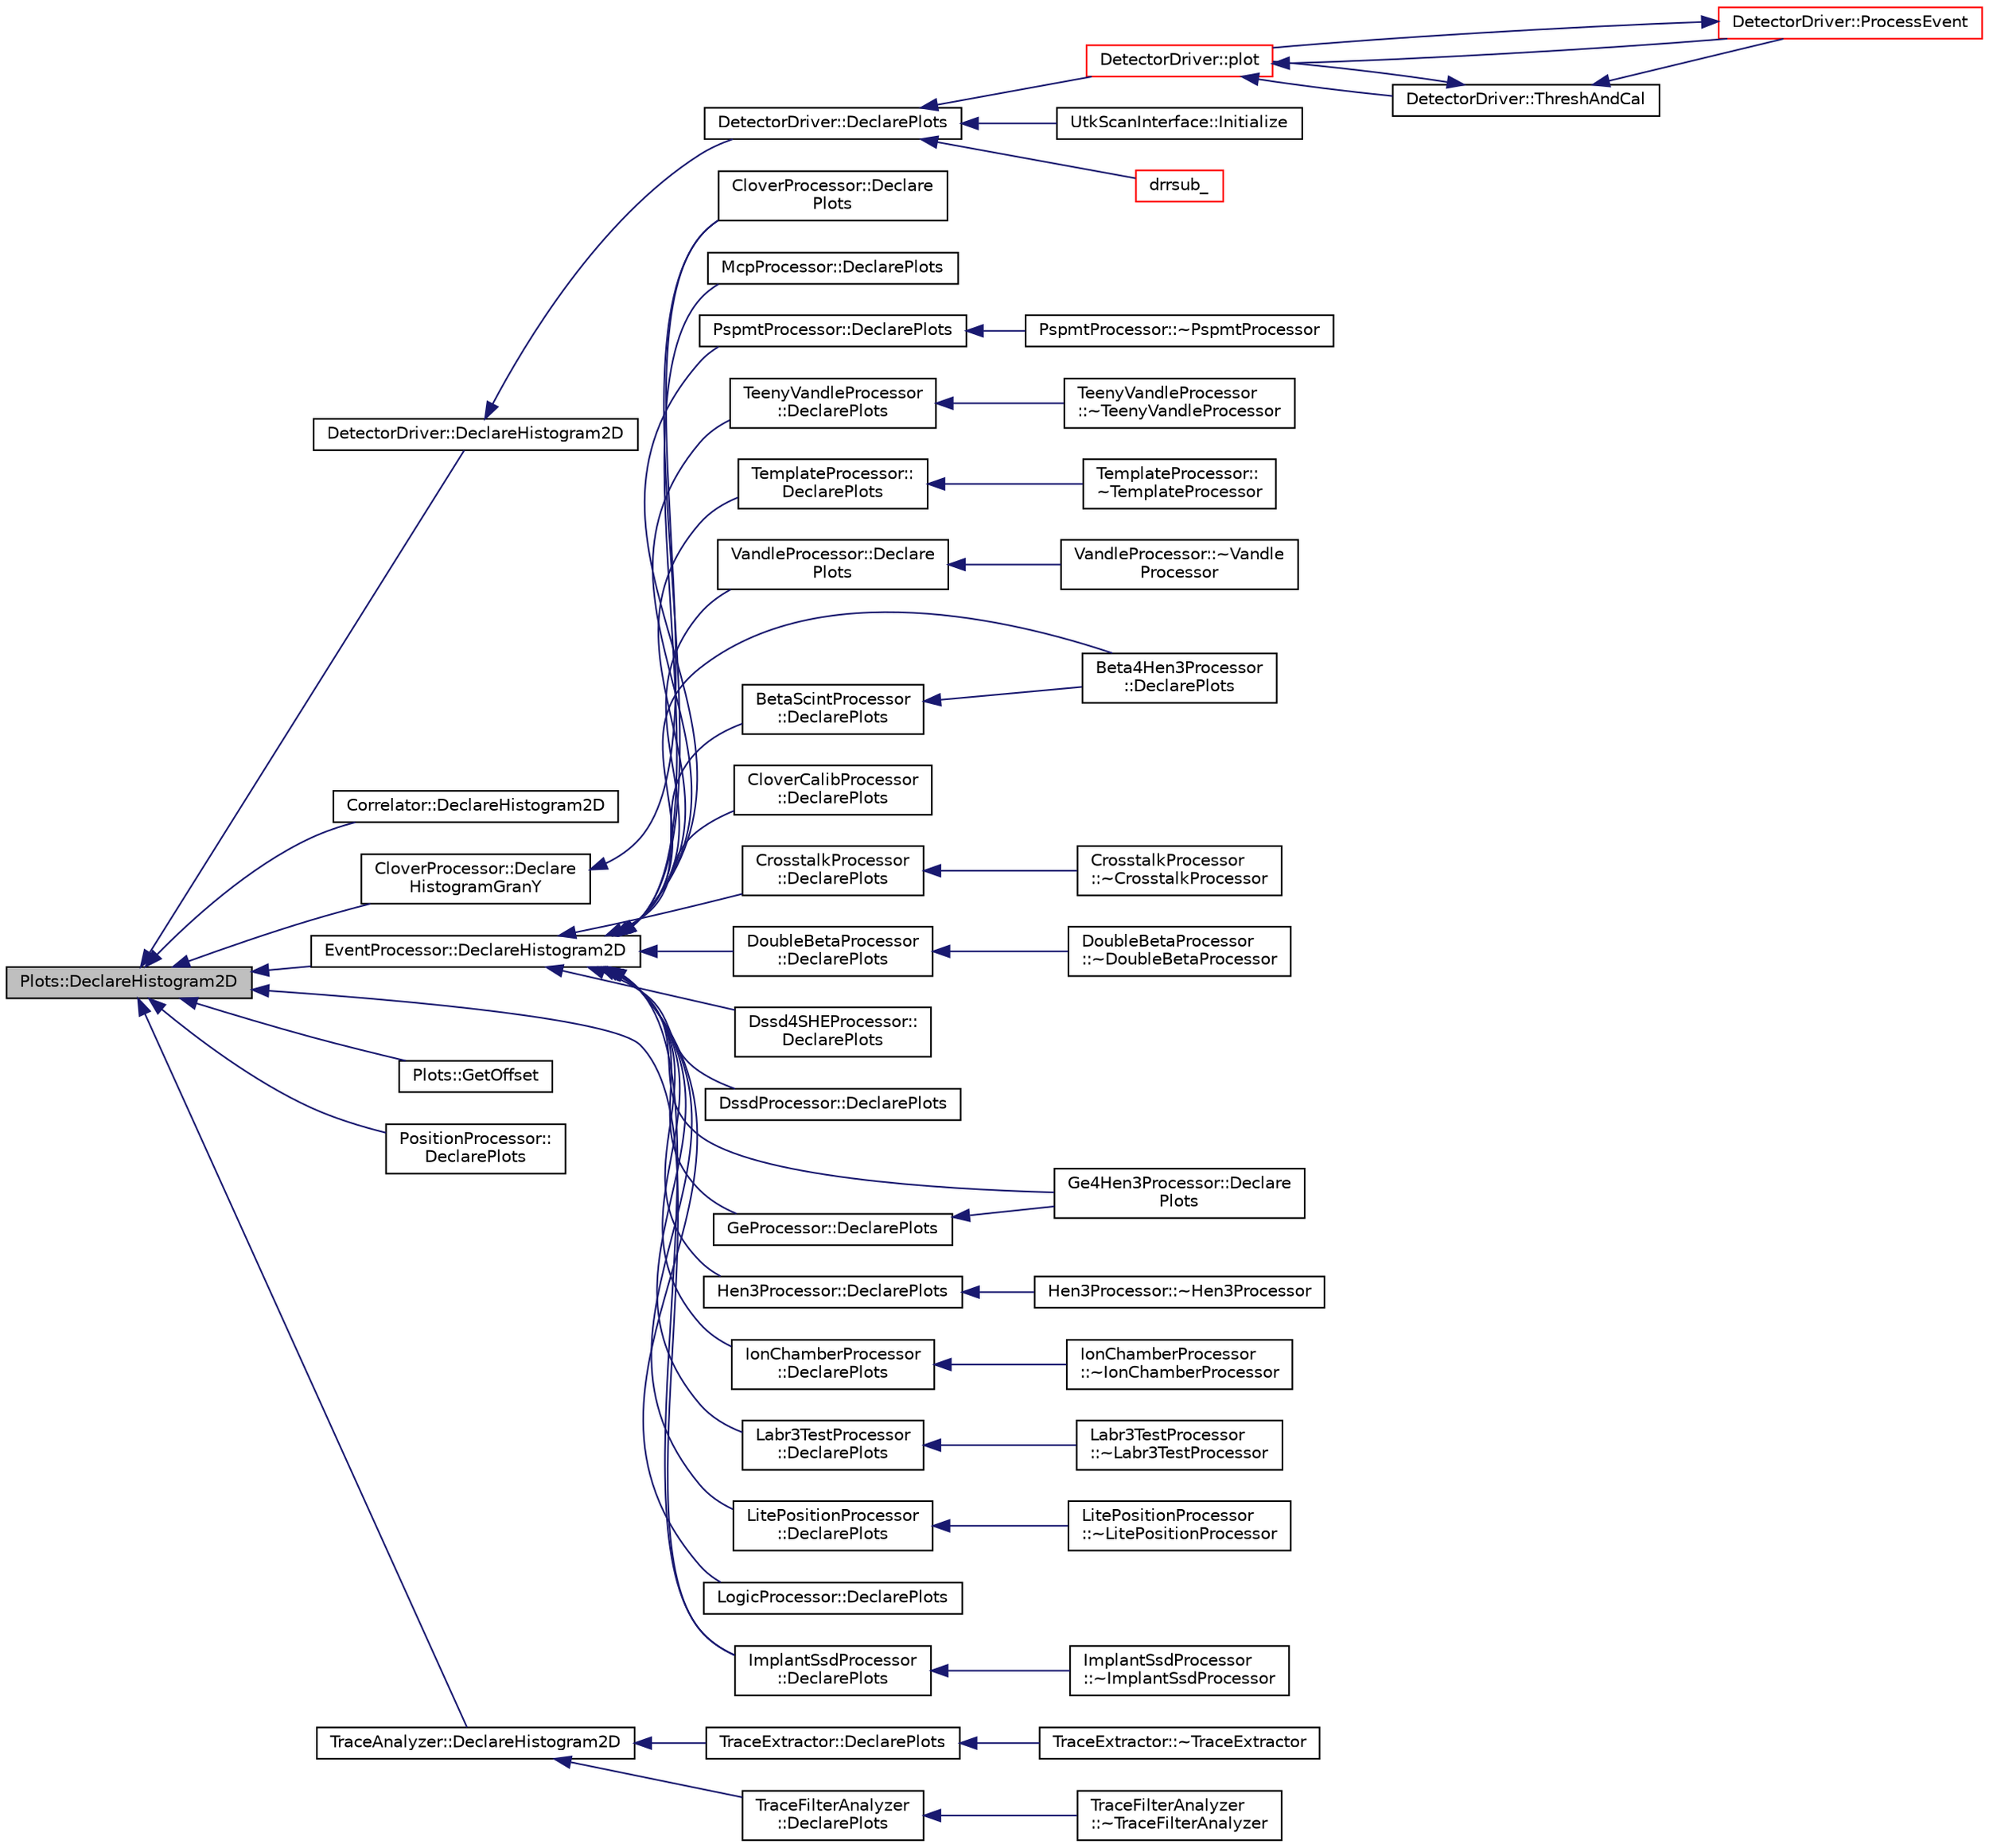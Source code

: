 digraph "Plots::DeclareHistogram2D"
{
  edge [fontname="Helvetica",fontsize="10",labelfontname="Helvetica",labelfontsize="10"];
  node [fontname="Helvetica",fontsize="10",shape=record];
  rankdir="LR";
  Node1 [label="Plots::DeclareHistogram2D",height=0.2,width=0.4,color="black", fillcolor="grey75", style="filled", fontcolor="black"];
  Node1 -> Node2 [dir="back",color="midnightblue",fontsize="10",style="solid",fontname="Helvetica"];
  Node2 [label="CloverProcessor::Declare\lHistogramGranY",height=0.2,width=0.4,color="black", fillcolor="white", style="filled",URL="$d5/d01/class_clover_processor.html#a5598774b3984e10183799d08100864ca"];
  Node2 -> Node3 [dir="back",color="midnightblue",fontsize="10",style="solid",fontname="Helvetica"];
  Node3 [label="CloverProcessor::Declare\lPlots",height=0.2,width=0.4,color="black", fillcolor="white", style="filled",URL="$d5/d01/class_clover_processor.html#a241e49aeddae9b8bcb5be9e7192d81a7"];
  Node1 -> Node4 [dir="back",color="midnightblue",fontsize="10",style="solid",fontname="Helvetica"];
  Node4 [label="Correlator::DeclareHistogram2D",height=0.2,width=0.4,color="black", fillcolor="white", style="filled",URL="$df/d86/class_correlator.html#a78c13f9fbc37ab4ee62bdea80111172b",tooltip="Declares a 2D histogram calls the C++ wrapper for DAMM. "];
  Node1 -> Node5 [dir="back",color="midnightblue",fontsize="10",style="solid",fontname="Helvetica"];
  Node5 [label="DetectorDriver::DeclareHistogram2D",height=0.2,width=0.4,color="black", fillcolor="white", style="filled",URL="$de/d91/class_detector_driver.html#ac59589819db9e526e9abecb6328cc0e4",tooltip="Declares a 2D histogram calls the C++ wrapper for DAMM. "];
  Node5 -> Node6 [dir="back",color="midnightblue",fontsize="10",style="solid",fontname="Helvetica"];
  Node6 [label="DetectorDriver::DeclarePlots",height=0.2,width=0.4,color="black", fillcolor="white", style="filled",URL="$de/d91/class_detector_driver.html#a8810acdc149879688b81ec333531a28e"];
  Node6 -> Node7 [dir="back",color="midnightblue",fontsize="10",style="solid",fontname="Helvetica"];
  Node7 [label="DetectorDriver::plot",height=0.2,width=0.4,color="red", fillcolor="white", style="filled",URL="$de/d91/class_detector_driver.html#a3a556ab94a878e057dea8a081d0df55a",tooltip="Plots into histogram defined by dammId. "];
  Node7 -> Node8 [dir="back",color="midnightblue",fontsize="10",style="solid",fontname="Helvetica"];
  Node8 [label="DetectorDriver::ProcessEvent",height=0.2,width=0.4,color="red", fillcolor="white", style="filled",URL="$de/d91/class_detector_driver.html#a19c152206c95dfbc2a98ffd1d002165e",tooltip="Control of the event processing. "];
  Node8 -> Node7 [dir="back",color="midnightblue",fontsize="10",style="solid",fontname="Helvetica"];
  Node7 -> Node9 [dir="back",color="midnightblue",fontsize="10",style="solid",fontname="Helvetica"];
  Node9 [label="DetectorDriver::ThreshAndCal",height=0.2,width=0.4,color="black", fillcolor="white", style="filled",URL="$de/d91/class_detector_driver.html#a2ae4e98c641d49183631eceb40dc19bb",tooltip="Check threshold and calibrate each channel. Check the thresholds and calibrate the energy for each ch..."];
  Node9 -> Node8 [dir="back",color="midnightblue",fontsize="10",style="solid",fontname="Helvetica"];
  Node9 -> Node7 [dir="back",color="midnightblue",fontsize="10",style="solid",fontname="Helvetica"];
  Node6 -> Node10 [dir="back",color="midnightblue",fontsize="10",style="solid",fontname="Helvetica"];
  Node10 [label="UtkScanInterface::Initialize",height=0.2,width=0.4,color="black", fillcolor="white", style="filled",URL="$db/d6c/class_utk_scan_interface.html#a97f114b210931247250458851cead748"];
  Node6 -> Node11 [dir="back",color="midnightblue",fontsize="10",style="solid",fontname="Helvetica"];
  Node11 [label="drrsub_",height=0.2,width=0.4,color="red", fillcolor="white", style="filled",URL="$d1/dd5/utkscanor_8cpp.html#a09d29445a46de775722e95fcbe9eb20b",tooltip="Defines the main interface with the SCANOR library, the program essentially starts here..."];
  Node1 -> Node12 [dir="back",color="midnightblue",fontsize="10",style="solid",fontname="Helvetica"];
  Node12 [label="EventProcessor::DeclareHistogram2D",height=0.2,width=0.4,color="black", fillcolor="white", style="filled",URL="$d6/d65/class_event_processor.html#a37b6d5ad90cc6e55c8021682a355764a",tooltip="Declares a 2D histogram calls the C++ wrapper for DAMM. "];
  Node12 -> Node13 [dir="back",color="midnightblue",fontsize="10",style="solid",fontname="Helvetica"];
  Node13 [label="Beta4Hen3Processor\l::DeclarePlots",height=0.2,width=0.4,color="black", fillcolor="white", style="filled",URL="$db/d92/class_beta4_hen3_processor.html#a113815033762b9388796cdf850b85ce7"];
  Node12 -> Node14 [dir="back",color="midnightblue",fontsize="10",style="solid",fontname="Helvetica"];
  Node14 [label="BetaScintProcessor\l::DeclarePlots",height=0.2,width=0.4,color="black", fillcolor="white", style="filled",URL="$d4/de4/class_beta_scint_processor.html#a906c4fa539c4200a7cc4a143a01c8de5"];
  Node14 -> Node13 [dir="back",color="midnightblue",fontsize="10",style="solid",fontname="Helvetica"];
  Node12 -> Node15 [dir="back",color="midnightblue",fontsize="10",style="solid",fontname="Helvetica"];
  Node15 [label="CloverCalibProcessor\l::DeclarePlots",height=0.2,width=0.4,color="black", fillcolor="white", style="filled",URL="$db/d4e/class_clover_calib_processor.html#a1146803513792bfb64aa664d0258cee4"];
  Node12 -> Node3 [dir="back",color="midnightblue",fontsize="10",style="solid",fontname="Helvetica"];
  Node12 -> Node16 [dir="back",color="midnightblue",fontsize="10",style="solid",fontname="Helvetica"];
  Node16 [label="CrosstalkProcessor\l::DeclarePlots",height=0.2,width=0.4,color="black", fillcolor="white", style="filled",URL="$de/d3c/class_crosstalk_processor.html#a0b3f4f255e3d793dc178d5d5a8fb6bb9"];
  Node16 -> Node17 [dir="back",color="midnightblue",fontsize="10",style="solid",fontname="Helvetica"];
  Node17 [label="CrosstalkProcessor\l::~CrosstalkProcessor",height=0.2,width=0.4,color="black", fillcolor="white", style="filled",URL="$de/d3c/class_crosstalk_processor.html#a974ad94596916e6d24e863dcbec1058c"];
  Node12 -> Node18 [dir="back",color="midnightblue",fontsize="10",style="solid",fontname="Helvetica"];
  Node18 [label="DoubleBetaProcessor\l::DeclarePlots",height=0.2,width=0.4,color="black", fillcolor="white", style="filled",URL="$de/d4f/class_double_beta_processor.html#a0b75e14f81a11f8a00b64e54e277ed3e"];
  Node18 -> Node19 [dir="back",color="midnightblue",fontsize="10",style="solid",fontname="Helvetica"];
  Node19 [label="DoubleBetaProcessor\l::~DoubleBetaProcessor",height=0.2,width=0.4,color="black", fillcolor="white", style="filled",URL="$de/d4f/class_double_beta_processor.html#a0cdcf5970bbc0f7539d23978f3b83242"];
  Node12 -> Node20 [dir="back",color="midnightblue",fontsize="10",style="solid",fontname="Helvetica"];
  Node20 [label="Dssd4SHEProcessor::\lDeclarePlots",height=0.2,width=0.4,color="black", fillcolor="white", style="filled",URL="$db/da8/class_dssd4_s_h_e_processor.html#a9da412065cc7d5d352afddbc5adfb99d"];
  Node12 -> Node21 [dir="back",color="midnightblue",fontsize="10",style="solid",fontname="Helvetica"];
  Node21 [label="DssdProcessor::DeclarePlots",height=0.2,width=0.4,color="black", fillcolor="white", style="filled",URL="$d4/d67/class_dssd_processor.html#a22d452c173f0e5136f384f5d236608fb"];
  Node12 -> Node22 [dir="back",color="midnightblue",fontsize="10",style="solid",fontname="Helvetica"];
  Node22 [label="Ge4Hen3Processor::Declare\lPlots",height=0.2,width=0.4,color="black", fillcolor="white", style="filled",URL="$d5/df2/class_ge4_hen3_processor.html#a918c80547f182063df5070f2616457ef"];
  Node12 -> Node23 [dir="back",color="midnightblue",fontsize="10",style="solid",fontname="Helvetica"];
  Node23 [label="GeProcessor::DeclarePlots",height=0.2,width=0.4,color="black", fillcolor="white", style="filled",URL="$d2/d54/class_ge_processor.html#a34a3e914ec6735a70ee2898fcd726747",tooltip="Declare the plots for the processor. "];
  Node23 -> Node22 [dir="back",color="midnightblue",fontsize="10",style="solid",fontname="Helvetica"];
  Node12 -> Node24 [dir="back",color="midnightblue",fontsize="10",style="solid",fontname="Helvetica"];
  Node24 [label="Hen3Processor::DeclarePlots",height=0.2,width=0.4,color="black", fillcolor="white", style="filled",URL="$d6/d4e/class_hen3_processor.html#a5cf9c74ceb94a1989db9330ec33c1eae"];
  Node24 -> Node25 [dir="back",color="midnightblue",fontsize="10",style="solid",fontname="Helvetica"];
  Node25 [label="Hen3Processor::~Hen3Processor",height=0.2,width=0.4,color="black", fillcolor="white", style="filled",URL="$d6/d4e/class_hen3_processor.html#a8ed35806e6801f6c8f1eb402525e2834"];
  Node12 -> Node26 [dir="back",color="midnightblue",fontsize="10",style="solid",fontname="Helvetica"];
  Node26 [label="ImplantSsdProcessor\l::DeclarePlots",height=0.2,width=0.4,color="black", fillcolor="white", style="filled",URL="$df/df5/class_implant_ssd_processor.html#a0be1ce2d426608abbbdb8b3c68a505c1"];
  Node26 -> Node27 [dir="back",color="midnightblue",fontsize="10",style="solid",fontname="Helvetica"];
  Node27 [label="ImplantSsdProcessor\l::~ImplantSsdProcessor",height=0.2,width=0.4,color="black", fillcolor="white", style="filled",URL="$df/df5/class_implant_ssd_processor.html#a057e44029967a209fc626811e2ba4412"];
  Node12 -> Node28 [dir="back",color="midnightblue",fontsize="10",style="solid",fontname="Helvetica"];
  Node28 [label="IonChamberProcessor\l::DeclarePlots",height=0.2,width=0.4,color="black", fillcolor="white", style="filled",URL="$dd/df2/class_ion_chamber_processor.html#a0abe10984f9968577af6a834aaddf7af"];
  Node28 -> Node29 [dir="back",color="midnightblue",fontsize="10",style="solid",fontname="Helvetica"];
  Node29 [label="IonChamberProcessor\l::~IonChamberProcessor",height=0.2,width=0.4,color="black", fillcolor="white", style="filled",URL="$dd/df2/class_ion_chamber_processor.html#a04e1204b8f8efd09dac743a82b1d4312"];
  Node12 -> Node30 [dir="back",color="midnightblue",fontsize="10",style="solid",fontname="Helvetica"];
  Node30 [label="Labr3TestProcessor\l::DeclarePlots",height=0.2,width=0.4,color="black", fillcolor="white", style="filled",URL="$dd/d2c/class_labr3_test_processor.html#a00b2431718d6e91598cb35bdd7023638"];
  Node30 -> Node31 [dir="back",color="midnightblue",fontsize="10",style="solid",fontname="Helvetica"];
  Node31 [label="Labr3TestProcessor\l::~Labr3TestProcessor",height=0.2,width=0.4,color="black", fillcolor="white", style="filled",URL="$dd/d2c/class_labr3_test_processor.html#a38f5f24725e52971220a4beef3bfc232"];
  Node12 -> Node32 [dir="back",color="midnightblue",fontsize="10",style="solid",fontname="Helvetica"];
  Node32 [label="LitePositionProcessor\l::DeclarePlots",height=0.2,width=0.4,color="black", fillcolor="white", style="filled",URL="$d3/dab/class_lite_position_processor.html#a539c3f2cf56c3b9615128392b1e5b0c0"];
  Node32 -> Node33 [dir="back",color="midnightblue",fontsize="10",style="solid",fontname="Helvetica"];
  Node33 [label="LitePositionProcessor\l::~LitePositionProcessor",height=0.2,width=0.4,color="black", fillcolor="white", style="filled",URL="$d3/dab/class_lite_position_processor.html#a602ce3c9355626b96649b08690d391ef"];
  Node12 -> Node34 [dir="back",color="midnightblue",fontsize="10",style="solid",fontname="Helvetica"];
  Node34 [label="LogicProcessor::DeclarePlots",height=0.2,width=0.4,color="black", fillcolor="white", style="filled",URL="$da/d2f/class_logic_processor.html#aa276735e622e69b5779b77654b5d5208"];
  Node12 -> Node35 [dir="back",color="midnightblue",fontsize="10",style="solid",fontname="Helvetica"];
  Node35 [label="McpProcessor::DeclarePlots",height=0.2,width=0.4,color="black", fillcolor="white", style="filled",URL="$dd/dcb/class_mcp_processor.html#a5db4ddbc2d72998bd8db1cb920773857"];
  Node12 -> Node36 [dir="back",color="midnightblue",fontsize="10",style="solid",fontname="Helvetica"];
  Node36 [label="PspmtProcessor::DeclarePlots",height=0.2,width=0.4,color="black", fillcolor="white", style="filled",URL="$dd/d2c/class_pspmt_processor.html#a69f97cd8c80cd7de8ad8d66f2bf63752"];
  Node36 -> Node37 [dir="back",color="midnightblue",fontsize="10",style="solid",fontname="Helvetica"];
  Node37 [label="PspmtProcessor::~PspmtProcessor",height=0.2,width=0.4,color="black", fillcolor="white", style="filled",URL="$dd/d2c/class_pspmt_processor.html#a23ed80963dc7c683eba1b95aa12f37db"];
  Node12 -> Node38 [dir="back",color="midnightblue",fontsize="10",style="solid",fontname="Helvetica"];
  Node38 [label="TeenyVandleProcessor\l::DeclarePlots",height=0.2,width=0.4,color="black", fillcolor="white", style="filled",URL="$d3/d5e/class_teeny_vandle_processor.html#a7328644e7f25254e60cc7f0f08bf76d7"];
  Node38 -> Node39 [dir="back",color="midnightblue",fontsize="10",style="solid",fontname="Helvetica"];
  Node39 [label="TeenyVandleProcessor\l::~TeenyVandleProcessor",height=0.2,width=0.4,color="black", fillcolor="white", style="filled",URL="$d3/d5e/class_teeny_vandle_processor.html#ace84b3cc48debac1892f4fa954adafbd"];
  Node12 -> Node40 [dir="back",color="midnightblue",fontsize="10",style="solid",fontname="Helvetica"];
  Node40 [label="TemplateProcessor::\lDeclarePlots",height=0.2,width=0.4,color="black", fillcolor="white", style="filled",URL="$da/dfe/class_template_processor.html#ae447375c9e3eae31685252bf17e526ad"];
  Node40 -> Node41 [dir="back",color="midnightblue",fontsize="10",style="solid",fontname="Helvetica"];
  Node41 [label="TemplateProcessor::\l~TemplateProcessor",height=0.2,width=0.4,color="black", fillcolor="white", style="filled",URL="$da/dfe/class_template_processor.html#a93cedd7c190470f8fb23bcd6b62689ae"];
  Node12 -> Node42 [dir="back",color="midnightblue",fontsize="10",style="solid",fontname="Helvetica"];
  Node42 [label="VandleProcessor::Declare\lPlots",height=0.2,width=0.4,color="black", fillcolor="white", style="filled",URL="$db/d21/class_vandle_processor.html#a12172da2e51a26945d9241a4165734b0",tooltip="Declare the plots used in the analysis */. "];
  Node42 -> Node43 [dir="back",color="midnightblue",fontsize="10",style="solid",fontname="Helvetica"];
  Node43 [label="VandleProcessor::~Vandle\lProcessor",height=0.2,width=0.4,color="black", fillcolor="white", style="filled",URL="$db/d21/class_vandle_processor.html#adeb801d12cbeb4a4426b7d2f5ee522cd",tooltip="Default Destructor */. "];
  Node1 -> Node26 [dir="back",color="midnightblue",fontsize="10",style="solid",fontname="Helvetica"];
  Node1 -> Node44 [dir="back",color="midnightblue",fontsize="10",style="solid",fontname="Helvetica"];
  Node44 [label="Plots::GetOffset",height=0.2,width=0.4,color="black", fillcolor="white", style="filled",URL="$d7/d8b/class_plots.html#adc29f9a0571d3b623bed089d4f9daa7a"];
  Node1 -> Node45 [dir="back",color="midnightblue",fontsize="10",style="solid",fontname="Helvetica"];
  Node45 [label="PositionProcessor::\lDeclarePlots",height=0.2,width=0.4,color="black", fillcolor="white", style="filled",URL="$d3/df3/class_position_processor.html#a950e50ae35027fa2a7595092c8738ba5"];
  Node1 -> Node46 [dir="back",color="midnightblue",fontsize="10",style="solid",fontname="Helvetica"];
  Node46 [label="TraceAnalyzer::DeclareHistogram2D",height=0.2,width=0.4,color="black", fillcolor="white", style="filled",URL="$d2/dbc/class_trace_analyzer.html#a1460ab87f2ad0f4bc895ba9332007a01",tooltip="Declares a 2D histogram calls the C++ wrapper for DAMM. "];
  Node46 -> Node47 [dir="back",color="midnightblue",fontsize="10",style="solid",fontname="Helvetica"];
  Node47 [label="TraceExtractor::DeclarePlots",height=0.2,width=0.4,color="black", fillcolor="white", style="filled",URL="$d8/d3d/class_trace_extractor.html#a67a7ee6e93deea26d1d16e3b243ac65c"];
  Node47 -> Node48 [dir="back",color="midnightblue",fontsize="10",style="solid",fontname="Helvetica"];
  Node48 [label="TraceExtractor::~TraceExtractor",height=0.2,width=0.4,color="black", fillcolor="white", style="filled",URL="$d8/d3d/class_trace_extractor.html#af0c10d38d76e8b3695bd5e92748a6907"];
  Node46 -> Node49 [dir="back",color="midnightblue",fontsize="10",style="solid",fontname="Helvetica"];
  Node49 [label="TraceFilterAnalyzer\l::DeclarePlots",height=0.2,width=0.4,color="black", fillcolor="white", style="filled",URL="$d4/db0/class_trace_filter_analyzer.html#ae5ac6f06108d2fec746da7312f2fdd00"];
  Node49 -> Node50 [dir="back",color="midnightblue",fontsize="10",style="solid",fontname="Helvetica"];
  Node50 [label="TraceFilterAnalyzer\l::~TraceFilterAnalyzer",height=0.2,width=0.4,color="black", fillcolor="white", style="filled",URL="$d4/db0/class_trace_filter_analyzer.html#aaadf927cff2a0fe2ded1929ce14ea3d6"];
}

